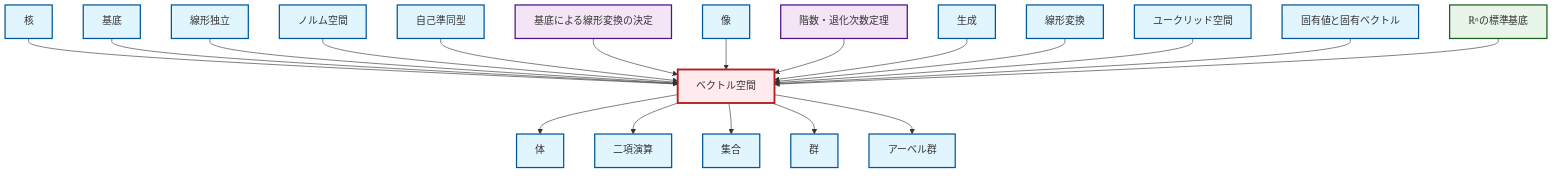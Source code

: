 graph TD
    classDef definition fill:#e1f5fe,stroke:#01579b,stroke-width:2px
    classDef theorem fill:#f3e5f5,stroke:#4a148c,stroke-width:2px
    classDef axiom fill:#fff3e0,stroke:#e65100,stroke-width:2px
    classDef example fill:#e8f5e9,stroke:#1b5e20,stroke-width:2px
    classDef current fill:#ffebee,stroke:#b71c1c,stroke-width:3px
    def-image["像"]:::definition
    def-linear-independence["線形独立"]:::definition
    def-linear-transformation["線形変換"]:::definition
    def-field["体"]:::definition
    def-eigenvalue-eigenvector["固有値と固有ベクトル"]:::definition
    thm-linear-transformation-basis["基底による線形変換の決定"]:::theorem
    thm-rank-nullity["階数・退化次数定理"]:::theorem
    def-abelian-group["アーベル群"]:::definition
    def-endomorphism["自己準同型"]:::definition
    def-group["群"]:::definition
    def-span["生成"]:::definition
    def-set["集合"]:::definition
    ex-standard-basis-rn["ℝⁿの標準基底"]:::example
    def-basis["基底"]:::definition
    def-binary-operation["二項演算"]:::definition
    def-kernel["核"]:::definition
    def-euclidean-space["ユークリッド空間"]:::definition
    def-normed-vector-space["ノルム空間"]:::definition
    def-vector-space["ベクトル空間"]:::definition
    def-kernel --> def-vector-space
    def-basis --> def-vector-space
    def-linear-independence --> def-vector-space
    def-vector-space --> def-field
    def-vector-space --> def-binary-operation
    def-vector-space --> def-set
    def-normed-vector-space --> def-vector-space
    def-vector-space --> def-group
    def-endomorphism --> def-vector-space
    thm-linear-transformation-basis --> def-vector-space
    def-image --> def-vector-space
    thm-rank-nullity --> def-vector-space
    def-span --> def-vector-space
    def-linear-transformation --> def-vector-space
    def-euclidean-space --> def-vector-space
    def-vector-space --> def-abelian-group
    def-eigenvalue-eigenvector --> def-vector-space
    ex-standard-basis-rn --> def-vector-space
    class def-vector-space current
